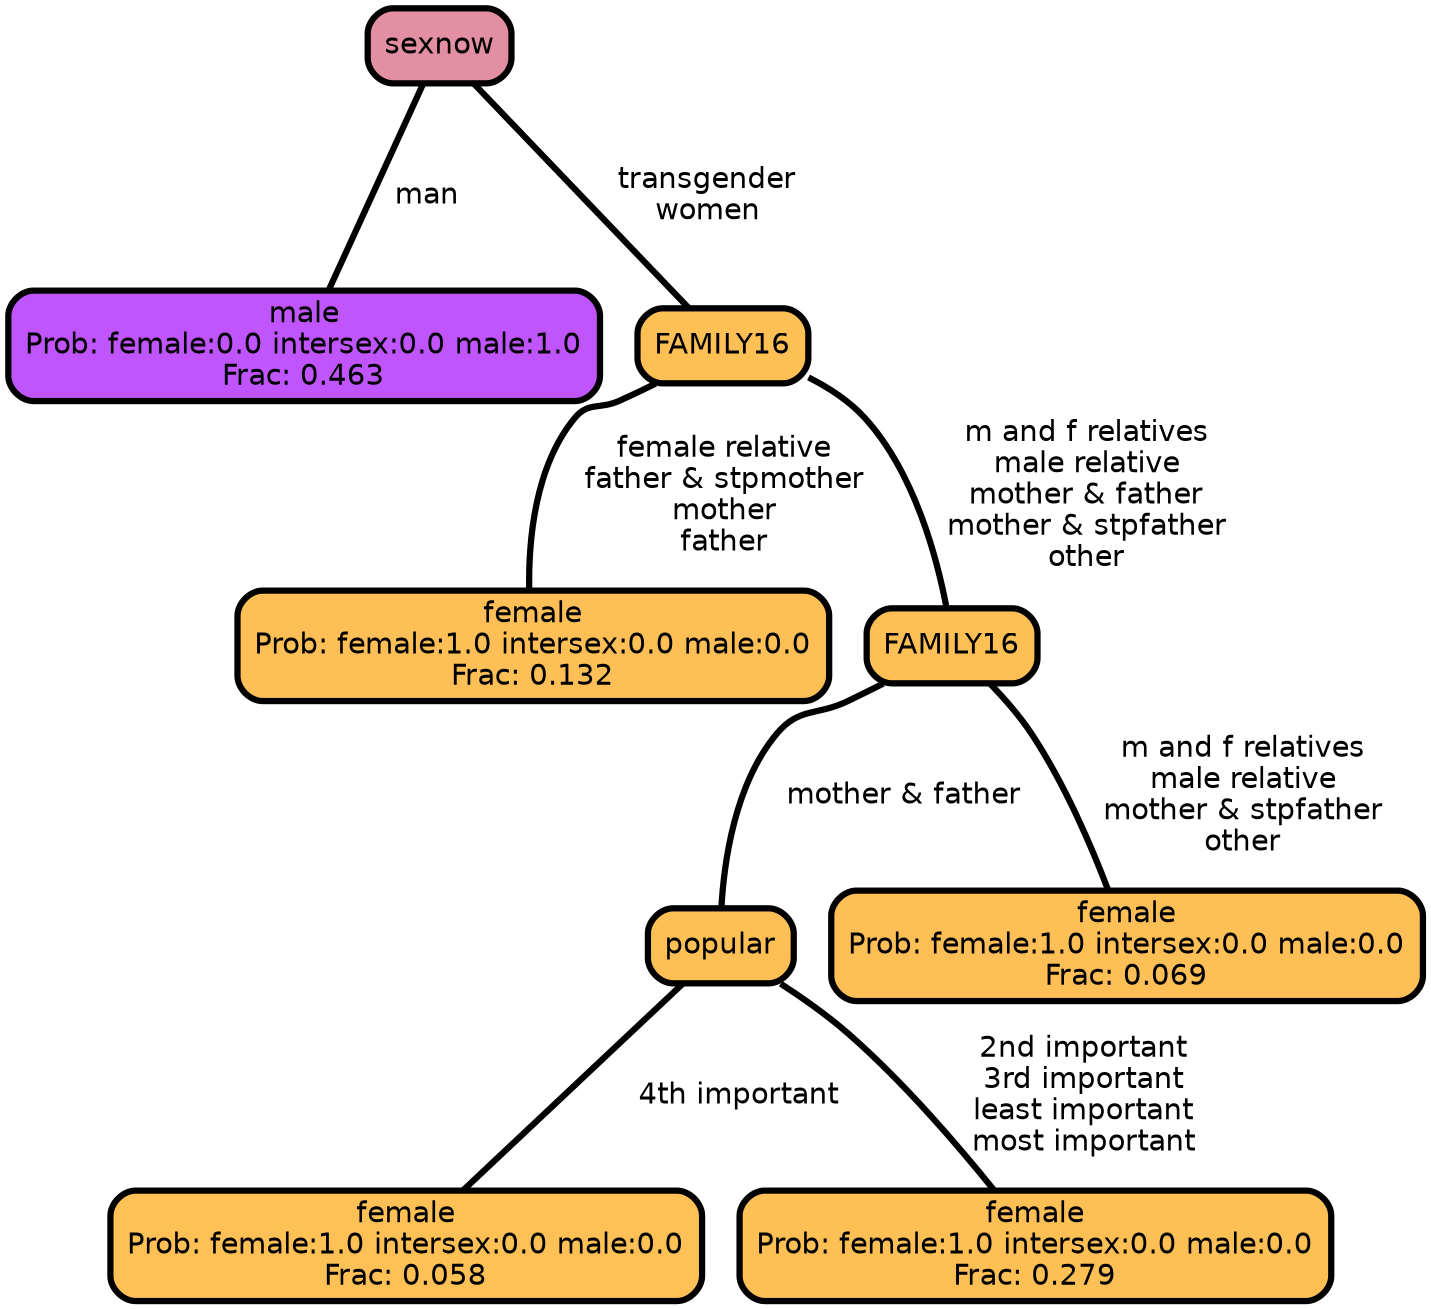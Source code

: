 graph Tree {
node [shape=box, style="filled, rounded",color="black",penwidth="3",fontcolor="black",                 fontname=helvetica] ;
graph [ranksep="0 equally", splines=straight,                 bgcolor=transparent, dpi=200] ;
edge [fontname=helvetica, color=black] ;
0 [label="male
Prob: female:0.0 intersex:0.0 male:1.0
Frac: 0.463", fillcolor="#c055fe"] ;
1 [label="sexnow", fillcolor="#e28ea3"] ;
2 [label="female
Prob: female:1.0 intersex:0.0 male:0.0
Frac: 0.132", fillcolor="#fec056"] ;
3 [label="FAMILY16", fillcolor="#fec055"] ;
4 [label="female
Prob: female:1.0 intersex:0.0 male:0.0
Frac: 0.058", fillcolor="#ffc155"] ;
5 [label="popular", fillcolor="#fec055"] ;
6 [label="female
Prob: female:1.0 intersex:0.0 male:0.0
Frac: 0.279", fillcolor="#fec055"] ;
7 [label="FAMILY16", fillcolor="#fec055"] ;
8 [label="female
Prob: female:1.0 intersex:0.0 male:0.0
Frac: 0.069", fillcolor="#febf57"] ;
1 -- 0 [label=" man",penwidth=3] ;
1 -- 3 [label=" transgender\n women",penwidth=3] ;
3 -- 2 [label=" female relative\n father & stpmother\n mother\n father",penwidth=3] ;
3 -- 7 [label=" m and f relatives\n male relative\n mother & father\n mother & stpfather\n other",penwidth=3] ;
5 -- 4 [label=" 4th important",penwidth=3] ;
5 -- 6 [label=" 2nd important\n 3rd important\n least important\n most important",penwidth=3] ;
7 -- 5 [label=" mother & father",penwidth=3] ;
7 -- 8 [label=" m and f relatives\n male relative\n mother & stpfather\n other",penwidth=3] ;
{rank = same;}}